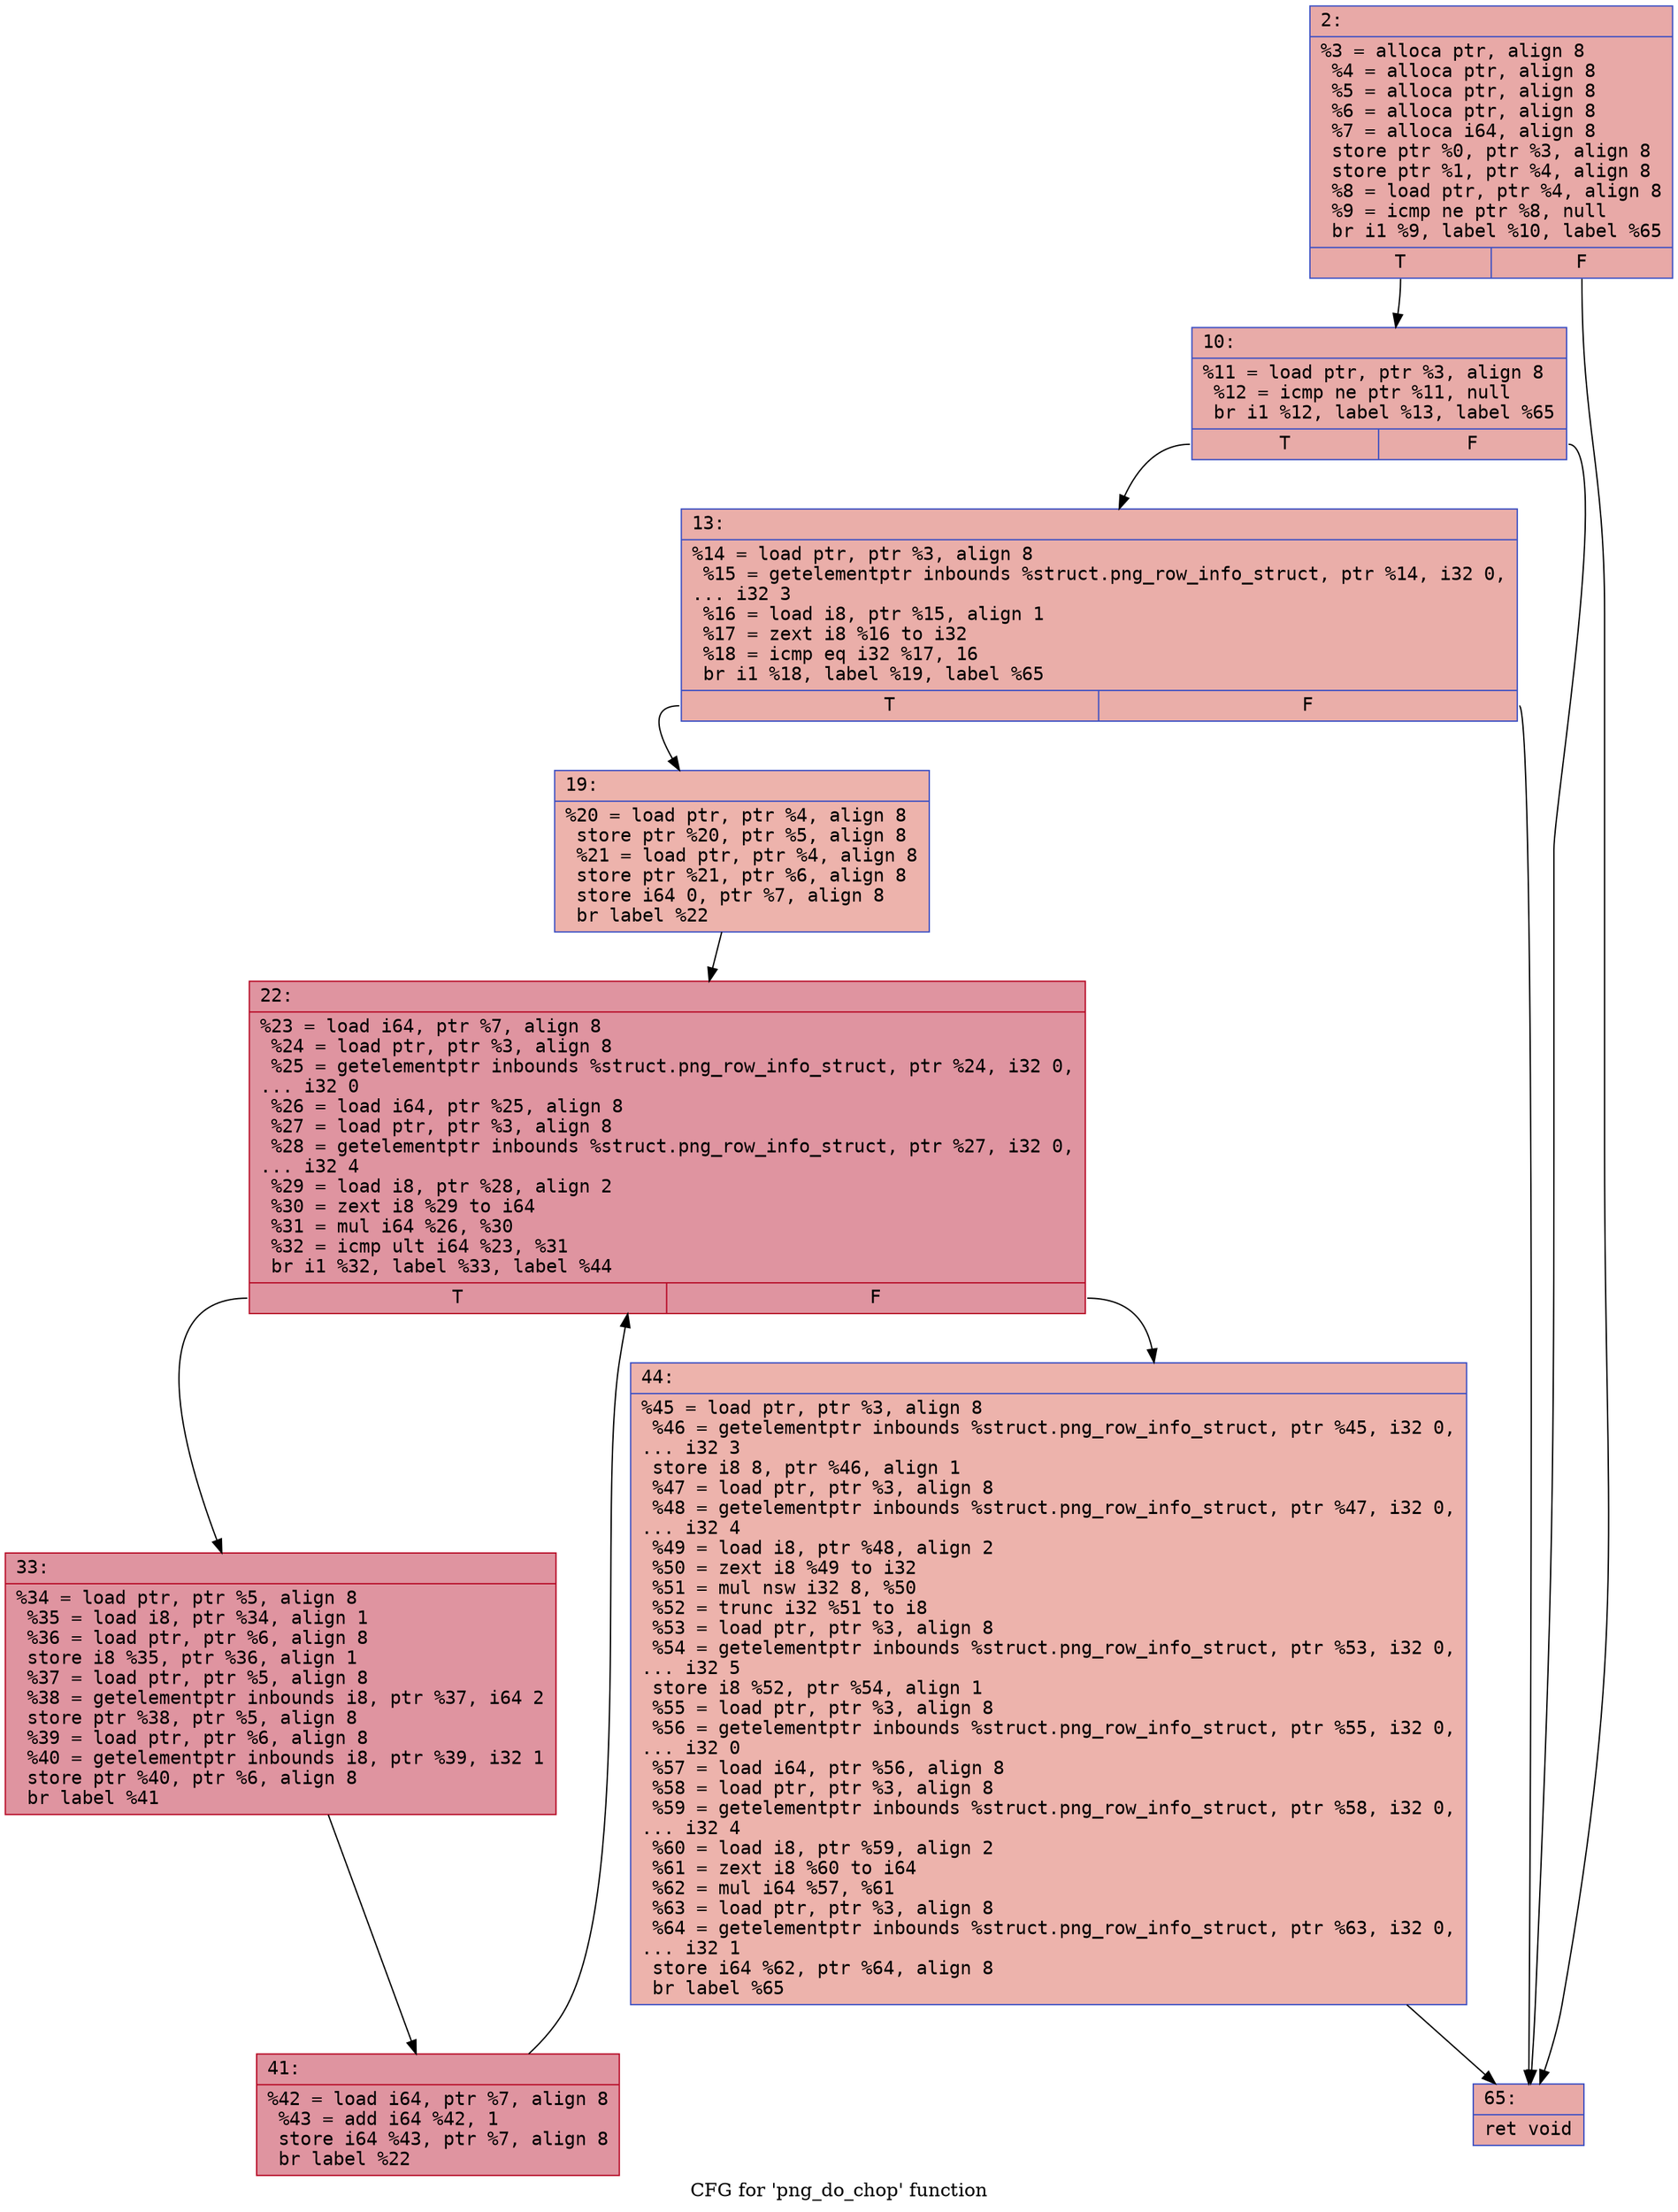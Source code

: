 digraph "CFG for 'png_do_chop' function" {
	label="CFG for 'png_do_chop' function";

	Node0x600000da0a00 [shape=record,color="#3d50c3ff", style=filled, fillcolor="#ca3b3770" fontname="Courier",label="{2:\l|  %3 = alloca ptr, align 8\l  %4 = alloca ptr, align 8\l  %5 = alloca ptr, align 8\l  %6 = alloca ptr, align 8\l  %7 = alloca i64, align 8\l  store ptr %0, ptr %3, align 8\l  store ptr %1, ptr %4, align 8\l  %8 = load ptr, ptr %4, align 8\l  %9 = icmp ne ptr %8, null\l  br i1 %9, label %10, label %65\l|{<s0>T|<s1>F}}"];
	Node0x600000da0a00:s0 -> Node0x600000da0a50[tooltip="2 -> 10\nProbability 62.50%" ];
	Node0x600000da0a00:s1 -> Node0x600000da0c80[tooltip="2 -> 65\nProbability 37.50%" ];
	Node0x600000da0a50 [shape=record,color="#3d50c3ff", style=filled, fillcolor="#cc403a70" fontname="Courier",label="{10:\l|  %11 = load ptr, ptr %3, align 8\l  %12 = icmp ne ptr %11, null\l  br i1 %12, label %13, label %65\l|{<s0>T|<s1>F}}"];
	Node0x600000da0a50:s0 -> Node0x600000da0aa0[tooltip="10 -> 13\nProbability 62.50%" ];
	Node0x600000da0a50:s1 -> Node0x600000da0c80[tooltip="10 -> 65\nProbability 37.50%" ];
	Node0x600000da0aa0 [shape=record,color="#3d50c3ff", style=filled, fillcolor="#d0473d70" fontname="Courier",label="{13:\l|  %14 = load ptr, ptr %3, align 8\l  %15 = getelementptr inbounds %struct.png_row_info_struct, ptr %14, i32 0,\l... i32 3\l  %16 = load i8, ptr %15, align 1\l  %17 = zext i8 %16 to i32\l  %18 = icmp eq i32 %17, 16\l  br i1 %18, label %19, label %65\l|{<s0>T|<s1>F}}"];
	Node0x600000da0aa0:s0 -> Node0x600000da0af0[tooltip="13 -> 19\nProbability 50.00%" ];
	Node0x600000da0aa0:s1 -> Node0x600000da0c80[tooltip="13 -> 65\nProbability 50.00%" ];
	Node0x600000da0af0 [shape=record,color="#3d50c3ff", style=filled, fillcolor="#d6524470" fontname="Courier",label="{19:\l|  %20 = load ptr, ptr %4, align 8\l  store ptr %20, ptr %5, align 8\l  %21 = load ptr, ptr %4, align 8\l  store ptr %21, ptr %6, align 8\l  store i64 0, ptr %7, align 8\l  br label %22\l}"];
	Node0x600000da0af0 -> Node0x600000da0b40[tooltip="19 -> 22\nProbability 100.00%" ];
	Node0x600000da0b40 [shape=record,color="#b70d28ff", style=filled, fillcolor="#b70d2870" fontname="Courier",label="{22:\l|  %23 = load i64, ptr %7, align 8\l  %24 = load ptr, ptr %3, align 8\l  %25 = getelementptr inbounds %struct.png_row_info_struct, ptr %24, i32 0,\l... i32 0\l  %26 = load i64, ptr %25, align 8\l  %27 = load ptr, ptr %3, align 8\l  %28 = getelementptr inbounds %struct.png_row_info_struct, ptr %27, i32 0,\l... i32 4\l  %29 = load i8, ptr %28, align 2\l  %30 = zext i8 %29 to i64\l  %31 = mul i64 %26, %30\l  %32 = icmp ult i64 %23, %31\l  br i1 %32, label %33, label %44\l|{<s0>T|<s1>F}}"];
	Node0x600000da0b40:s0 -> Node0x600000da0b90[tooltip="22 -> 33\nProbability 96.88%" ];
	Node0x600000da0b40:s1 -> Node0x600000da0c30[tooltip="22 -> 44\nProbability 3.12%" ];
	Node0x600000da0b90 [shape=record,color="#b70d28ff", style=filled, fillcolor="#b70d2870" fontname="Courier",label="{33:\l|  %34 = load ptr, ptr %5, align 8\l  %35 = load i8, ptr %34, align 1\l  %36 = load ptr, ptr %6, align 8\l  store i8 %35, ptr %36, align 1\l  %37 = load ptr, ptr %5, align 8\l  %38 = getelementptr inbounds i8, ptr %37, i64 2\l  store ptr %38, ptr %5, align 8\l  %39 = load ptr, ptr %6, align 8\l  %40 = getelementptr inbounds i8, ptr %39, i32 1\l  store ptr %40, ptr %6, align 8\l  br label %41\l}"];
	Node0x600000da0b90 -> Node0x600000da0be0[tooltip="33 -> 41\nProbability 100.00%" ];
	Node0x600000da0be0 [shape=record,color="#b70d28ff", style=filled, fillcolor="#b70d2870" fontname="Courier",label="{41:\l|  %42 = load i64, ptr %7, align 8\l  %43 = add i64 %42, 1\l  store i64 %43, ptr %7, align 8\l  br label %22\l}"];
	Node0x600000da0be0 -> Node0x600000da0b40[tooltip="41 -> 22\nProbability 100.00%" ];
	Node0x600000da0c30 [shape=record,color="#3d50c3ff", style=filled, fillcolor="#d6524470" fontname="Courier",label="{44:\l|  %45 = load ptr, ptr %3, align 8\l  %46 = getelementptr inbounds %struct.png_row_info_struct, ptr %45, i32 0,\l... i32 3\l  store i8 8, ptr %46, align 1\l  %47 = load ptr, ptr %3, align 8\l  %48 = getelementptr inbounds %struct.png_row_info_struct, ptr %47, i32 0,\l... i32 4\l  %49 = load i8, ptr %48, align 2\l  %50 = zext i8 %49 to i32\l  %51 = mul nsw i32 8, %50\l  %52 = trunc i32 %51 to i8\l  %53 = load ptr, ptr %3, align 8\l  %54 = getelementptr inbounds %struct.png_row_info_struct, ptr %53, i32 0,\l... i32 5\l  store i8 %52, ptr %54, align 1\l  %55 = load ptr, ptr %3, align 8\l  %56 = getelementptr inbounds %struct.png_row_info_struct, ptr %55, i32 0,\l... i32 0\l  %57 = load i64, ptr %56, align 8\l  %58 = load ptr, ptr %3, align 8\l  %59 = getelementptr inbounds %struct.png_row_info_struct, ptr %58, i32 0,\l... i32 4\l  %60 = load i8, ptr %59, align 2\l  %61 = zext i8 %60 to i64\l  %62 = mul i64 %57, %61\l  %63 = load ptr, ptr %3, align 8\l  %64 = getelementptr inbounds %struct.png_row_info_struct, ptr %63, i32 0,\l... i32 1\l  store i64 %62, ptr %64, align 8\l  br label %65\l}"];
	Node0x600000da0c30 -> Node0x600000da0c80[tooltip="44 -> 65\nProbability 100.00%" ];
	Node0x600000da0c80 [shape=record,color="#3d50c3ff", style=filled, fillcolor="#ca3b3770" fontname="Courier",label="{65:\l|  ret void\l}"];
}
